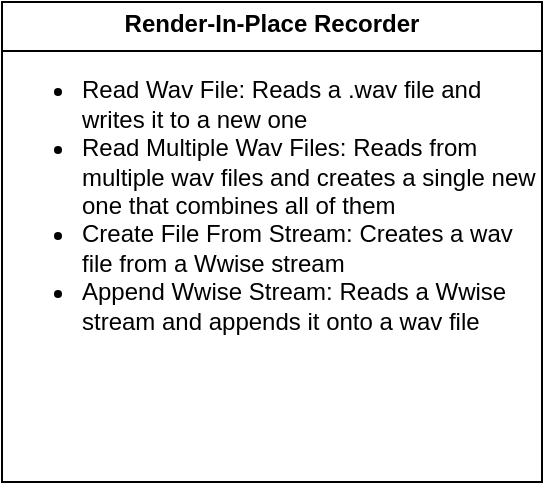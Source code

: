 <mxfile version="26.0.16">
  <diagram name="Page-1" id="DgGSnDjIdXW3tW_6QvY8">
    <mxGraphModel dx="880" dy="426" grid="1" gridSize="10" guides="1" tooltips="1" connect="1" arrows="1" fold="1" page="1" pageScale="1" pageWidth="850" pageHeight="1100" math="0" shadow="0">
      <root>
        <mxCell id="0" />
        <mxCell id="1" parent="0" />
        <mxCell id="utWBUcR4IzovKDKErFbJ-1" value="&lt;p style=&quot;margin:0px;margin-top:4px;text-align:center;&quot;&gt;&lt;b&gt;Render-In-Place Recorder&lt;/b&gt;&lt;/p&gt;&lt;hr size=&quot;1&quot; style=&quot;border-style:solid;&quot;&gt;&lt;div style=&quot;height:2px;&quot;&gt;&lt;ul&gt;&lt;li&gt;Read Wav File: Reads a .wav file and writes it to a new one&lt;/li&gt;&lt;li&gt;Read Multiple Wav Files: Reads from multiple wav files and creates a single new one that combines all of them&lt;/li&gt;&lt;li&gt;Create File From Stream: Creates a wav file from a Wwise stream&lt;/li&gt;&lt;li&gt;Append Wwise Stream: Reads a Wwise stream and appends it onto a wav file&lt;/li&gt;&lt;/ul&gt;&lt;/div&gt;" style="verticalAlign=top;align=left;overflow=fill;html=1;whiteSpace=wrap;" vertex="1" parent="1">
          <mxGeometry x="220" y="70" width="270" height="240" as="geometry" />
        </mxCell>
      </root>
    </mxGraphModel>
  </diagram>
</mxfile>
